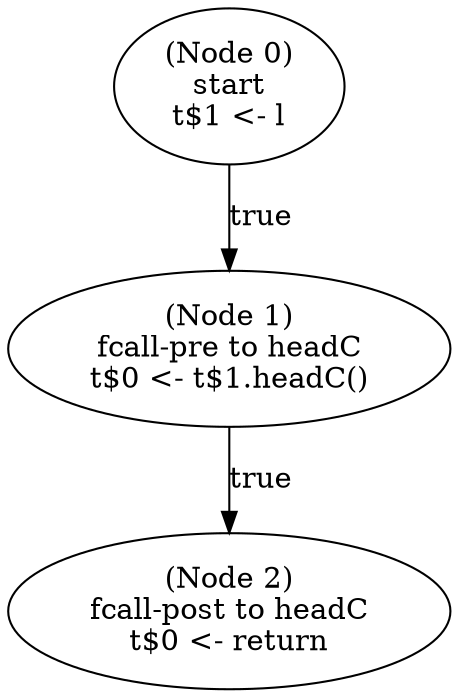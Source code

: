 digraph headC_post {
  n0 [label="(Node 0)\nstart\nt$1 <- l\n"];
 n0 -> n1 [label="true"];
  n1 [label="(Node 1)\nfcall-pre to headC\nt$0 <- t$1.headC()\n"];
 n1 -> n2 [label="true"];
  n2 [label="(Node 2)\nfcall-post to headC\nt$0 <- return\n"];
}
